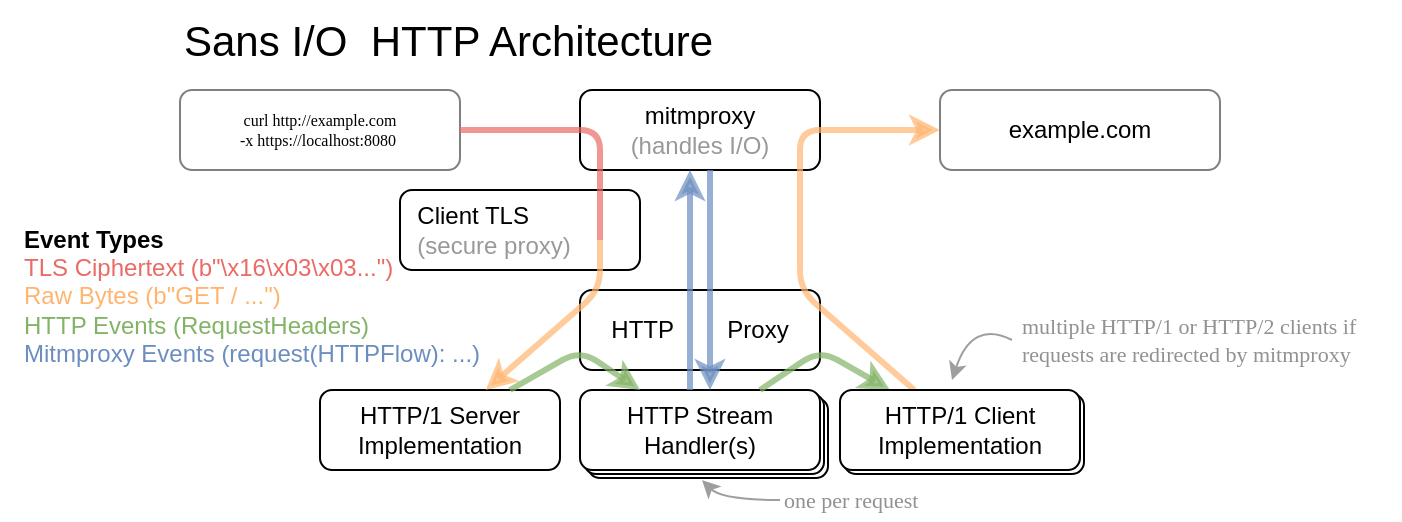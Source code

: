 <mxfile version="14.0.1" type="device"><diagram id="50N2qYzGVwDwbnTqVBgF" name="Page-1"><mxGraphModel dx="865" dy="409" grid="1" gridSize="10" guides="1" tooltips="1" connect="1" arrows="1" fold="1" page="1" pageScale="1" pageWidth="827" pageHeight="1169" math="0" shadow="0"><root><mxCell id="0"/><mxCell id="1" parent="0"/><mxCell id="MCyG4Vbn6qt99MThcZ8G-49" value="" style="rounded=0;whiteSpace=wrap;html=1;fontFamily=Lucida Console;fontSize=8;strokeColor=none;movable=1;resizable=1;rotatable=1;deletable=1;editable=1;connectable=1;fillColor=none;" parent="1" vertex="1"><mxGeometry x="90" y="540" width="700" height="260" as="geometry"/></mxCell><mxCell id="MCyG4Vbn6qt99MThcZ8G-56" value="HTTP Stream&lt;br style=&quot;font-size: 12px;&quot;&gt;Handler" style="rounded=1;whiteSpace=wrap;html=1;fontSize=12;" parent="1" vertex="1"><mxGeometry x="384" y="739" width="120" height="40" as="geometry"/></mxCell><mxCell id="MCyG4Vbn6qt99MThcZ8G-54" value="HTTP Stream&lt;br style=&quot;font-size: 12px;&quot;&gt;Handler" style="rounded=1;whiteSpace=wrap;html=1;fontSize=12;" parent="1" vertex="1"><mxGeometry x="382" y="737" width="120" height="40" as="geometry"/></mxCell><mxCell id="MCyG4Vbn6qt99MThcZ8G-36" value="&amp;nbsp; Client TLS&lt;br style=&quot;font-size: 12px&quot;&gt;&amp;nbsp; &lt;font color=&quot;#999999&quot;&gt;(secure proxy)&lt;/font&gt;" style="rounded=1;whiteSpace=wrap;html=1;align=left;fontSize=12;movable=0;resizable=0;rotatable=0;deletable=0;editable=0;connectable=0;" parent="1" vertex="1"><mxGeometry x="290" y="635" width="120" height="40" as="geometry"/></mxCell><mxCell id="MCyG4Vbn6qt99MThcZ8G-19" value="HTTP&amp;nbsp; &amp;nbsp; &amp;nbsp; &amp;nbsp; Proxy" style="rounded=1;whiteSpace=wrap;html=1;align=center;fontSize=12;" parent="1" vertex="1"><mxGeometry x="380" y="685" width="120" height="40" as="geometry"/></mxCell><mxCell id="MCyG4Vbn6qt99MThcZ8G-15" value="curl http://example.com&lt;br style=&quot;font-size: 8px;&quot;&gt;-x https://localhost:8080&amp;nbsp;" style="rounded=1;whiteSpace=wrap;html=1;fontSize=8;fontFamily=Lucida Console;opacity=50;" parent="1" vertex="1"><mxGeometry x="180" y="585" width="140" height="40" as="geometry"/></mxCell><mxCell id="MCyG4Vbn6qt99MThcZ8G-17" value="example.com" style="rounded=1;whiteSpace=wrap;html=1;fontSize=12;fontFamily=Helvetica;opacity=50;" parent="1" vertex="1"><mxGeometry x="560" y="585" width="140" height="40" as="geometry"/></mxCell><mxCell id="MCyG4Vbn6qt99MThcZ8G-16" value="mitmproxy&lt;br&gt;&lt;font color=&quot;#999999&quot;&gt;(handles I/O)&lt;/font&gt;" style="rounded=1;whiteSpace=wrap;html=1;fontSize=12;" parent="1" vertex="1"><mxGeometry x="380" y="585" width="120" height="40" as="geometry"/></mxCell><mxCell id="MCyG4Vbn6qt99MThcZ8G-21" value="HTTP/1 Server&lt;br style=&quot;font-size: 12px;&quot;&gt;Implementation" style="rounded=1;whiteSpace=wrap;html=1;fontSize=12;" parent="1" vertex="1"><mxGeometry x="250" y="735" width="120" height="40" as="geometry"/></mxCell><mxCell id="MCyG4Vbn6qt99MThcZ8G-22" value="HTTP Stream&lt;br style=&quot;font-size: 12px&quot;&gt;Handler(s)" style="rounded=1;whiteSpace=wrap;html=1;fontSize=12;" parent="1" vertex="1"><mxGeometry x="380" y="735" width="120" height="40" as="geometry"/></mxCell><mxCell id="MCyG4Vbn6qt99MThcZ8G-25" value="" style="endArrow=classic;html=1;fillColor=#fa6800;fontSize=12;strokeWidth=3;opacity=70;strokeColor=#FFB570;" parent="1" target="MCyG4Vbn6qt99MThcZ8G-21" edge="1"><mxGeometry width="50" height="50" relative="1" as="geometry"><mxPoint x="390" y="660" as="sourcePoint"/><mxPoint x="490" y="555" as="targetPoint"/><Array as="points"><mxPoint x="390" y="685"/></Array></mxGeometry></mxCell><mxCell id="MCyG4Vbn6qt99MThcZ8G-26" value="" style="endArrow=classic;html=1;fillColor=#fad7ac;fontSize=12;strokeWidth=3;opacity=70;strokeColor=#FFB570;" parent="1" source="MCyG4Vbn6qt99MThcZ8G-20" target="MCyG4Vbn6qt99MThcZ8G-17" edge="1"><mxGeometry width="50" height="50" relative="1" as="geometry"><mxPoint x="440" y="605" as="sourcePoint"/><mxPoint x="490" y="555" as="targetPoint"/><Array as="points"><mxPoint x="490" y="685"/><mxPoint x="490" y="605"/></Array></mxGeometry></mxCell><mxCell id="MCyG4Vbn6qt99MThcZ8G-27" value="" style="endArrow=classic;html=1;fillColor=#d5e8d4;strokeColor=#82b366;fontSize=12;strokeWidth=3;opacity=70;" parent="1" source="MCyG4Vbn6qt99MThcZ8G-21" target="MCyG4Vbn6qt99MThcZ8G-22" edge="1"><mxGeometry width="50" height="50" relative="1" as="geometry"><mxPoint x="440" y="655" as="sourcePoint"/><mxPoint x="490" y="605" as="targetPoint"/><Array as="points"><mxPoint x="380" y="715"/></Array></mxGeometry></mxCell><mxCell id="MCyG4Vbn6qt99MThcZ8G-28" value="" style="endArrow=classic;html=1;fillColor=#d5e8d4;strokeColor=#82b366;fontSize=12;strokeWidth=3;opacity=70;" parent="1" source="MCyG4Vbn6qt99MThcZ8G-22" target="MCyG4Vbn6qt99MThcZ8G-20" edge="1"><mxGeometry width="50" height="50" relative="1" as="geometry"><mxPoint x="440" y="655" as="sourcePoint"/><mxPoint x="590" y="905" as="targetPoint"/><Array as="points"><mxPoint x="500" y="715"/></Array></mxGeometry></mxCell><mxCell id="MCyG4Vbn6qt99MThcZ8G-33" value="" style="endArrow=classic;startArrow=none;html=1;fillColor=#dae8fc;strokeColor=#6c8ebf;startFill=0;fontSize=12;strokeWidth=3;opacity=70;" parent="1" edge="1"><mxGeometry width="50" height="50" relative="1" as="geometry"><mxPoint x="435" y="735" as="sourcePoint"/><mxPoint x="435" y="625" as="targetPoint"/></mxGeometry></mxCell><mxCell id="MCyG4Vbn6qt99MThcZ8G-45" value="" style="endArrow=none;startArrow=classic;html=1;fillColor=#dae8fc;strokeColor=#6c8ebf;endFill=0;fontSize=12;strokeWidth=3;opacity=70;" parent="1" edge="1"><mxGeometry width="50" height="50" relative="1" as="geometry"><mxPoint x="445" y="735" as="sourcePoint"/><mxPoint x="445" y="625" as="targetPoint"/></mxGeometry></mxCell><mxCell id="MCyG4Vbn6qt99MThcZ8G-46" value="&lt;font style=&quot;font-size: 12px&quot;&gt;&lt;font style=&quot;font-size: 12px&quot;&gt;&lt;b&gt;Event Types&lt;/b&gt;&lt;br&gt;&lt;font color=&quot;#ea6b66&quot;&gt;TLS Ciphertext (b&quot;\x16\x03\x03...&quot;)&lt;/font&gt;&lt;br&gt;&lt;/font&gt;&lt;font color=&quot;#ffb570&quot;&gt;Raw Bytes (b&quot;GET / ...&quot;)&lt;/font&gt;&lt;br style=&quot;color: rgb(184 , 84 , 80)&quot;&gt;&lt;font color=&quot;#82b366&quot; style=&quot;font-size: 12px&quot;&gt;HTTP Events (RequestHeaders)&lt;/font&gt;&lt;br style=&quot;font-size: 12px&quot;&gt;&lt;font color=&quot;#6c8ebf&quot; style=&quot;font-size: 12px&quot;&gt;Mitmproxy Events (request(HTTPFlow): ...)&lt;/font&gt;&lt;/font&gt;" style="text;html=1;strokeColor=none;fillColor=none;align=left;verticalAlign=middle;whiteSpace=wrap;rounded=0;fontSize=12;" parent="1" vertex="1"><mxGeometry x="100" y="650" width="240" height="75" as="geometry"/></mxCell><mxCell id="MCyG4Vbn6qt99MThcZ8G-52" value="Sans I/O&amp;nbsp; HTTP Architecture" style="text;html=1;strokeColor=none;fillColor=none;align=left;verticalAlign=middle;whiteSpace=wrap;rounded=0;fontFamily=Helvetica;fontSize=21;opacity=50;" parent="1" vertex="1"><mxGeometry x="180" y="550" width="270" height="20" as="geometry"/></mxCell><mxCell id="MCyG4Vbn6qt99MThcZ8G-57" value="HTTP/1 and HTTP/2&lt;br style=&quot;font-size: 12px&quot;&gt;Clients" style="rounded=1;whiteSpace=wrap;html=1;fontSize=12;" parent="1" vertex="1"><mxGeometry x="512" y="737" width="120" height="40" as="geometry"/></mxCell><mxCell id="MCyG4Vbn6qt99MThcZ8G-20" value="HTTP/1 Client&lt;br&gt;Implementation" style="rounded=1;whiteSpace=wrap;html=1;fontSize=12;" parent="1" vertex="1"><mxGeometry x="510" y="735" width="120" height="40" as="geometry"/></mxCell><mxCell id="MCyG4Vbn6qt99MThcZ8G-58" value="&lt;font style=&quot;font-size: 11px&quot;&gt;multiple HTTP/1 or HTTP/2 clients if requests are redirected by mitmproxy&amp;nbsp;&lt;/font&gt;" style="text;html=1;fillColor=none;align=left;verticalAlign=middle;whiteSpace=wrap;rounded=0;fontFamily=Kalam;fontSize=11;fontSource=https%3A%2F%2Ffonts.googleapis.com%2Fcss%3Ffamily%3DKalam;fontColor=#919191;" parent="1" vertex="1"><mxGeometry x="599" y="685" width="180" height="50" as="geometry"/></mxCell><mxCell id="MCyG4Vbn6qt99MThcZ8G-60" value="" style="curved=1;endArrow=classic;html=1;strokeWidth=1;fontFamily=Garamond;fontSize=11;exitX=0;exitY=0.5;exitDx=0;exitDy=0;strokeColor=#9E9E9E;" parent="1" edge="1"><mxGeometry width="50" height="50" relative="1" as="geometry"><mxPoint x="596" y="710" as="sourcePoint"/><mxPoint x="566" y="730" as="targetPoint"/><Array as="points"><mxPoint x="576" y="700"/></Array></mxGeometry></mxCell><mxCell id="MCyG4Vbn6qt99MThcZ8G-61" value="&lt;font style=&quot;font-size: 11px&quot;&gt;one per request&lt;/font&gt;" style="text;html=1;fillColor=none;align=left;verticalAlign=middle;whiteSpace=wrap;rounded=0;fontFamily=Kalam;fontSize=11;fontSource=https%3A%2F%2Ffonts.googleapis.com%2Fcss%3Ffamily%3DKalam;fontColor=#919191;" parent="1" vertex="1"><mxGeometry x="480" y="780" width="90" height="20" as="geometry"/></mxCell><mxCell id="MCyG4Vbn6qt99MThcZ8G-62" value="" style="curved=1;endArrow=classic;html=1;strokeWidth=1;fontFamily=Garamond;fontSize=11;exitX=0;exitY=0.5;exitDx=0;exitDy=0;strokeColor=#9E9E9E;" parent="1" edge="1"><mxGeometry width="50" height="50" relative="1" as="geometry"><mxPoint x="480" y="790" as="sourcePoint"/><mxPoint x="441" y="780" as="targetPoint"/><Array as="points"><mxPoint x="451" y="790"/></Array></mxGeometry></mxCell><mxCell id="8bybCHixuu-SPHDQVYhd-1" value="" style="endArrow=none;html=1;fontSize=12;strokeWidth=3;fillColor=#a0522d;opacity=70;endFill=0;strokeColor=#EA6B66;" edge="1" parent="1" source="MCyG4Vbn6qt99MThcZ8G-15"><mxGeometry width="50" height="50" relative="1" as="geometry"><mxPoint x="190" y="890" as="sourcePoint"/><mxPoint x="390" y="660" as="targetPoint"/><Array as="points"><mxPoint x="390" y="605"/></Array></mxGeometry></mxCell></root></mxGraphModel></diagram></mxfile>